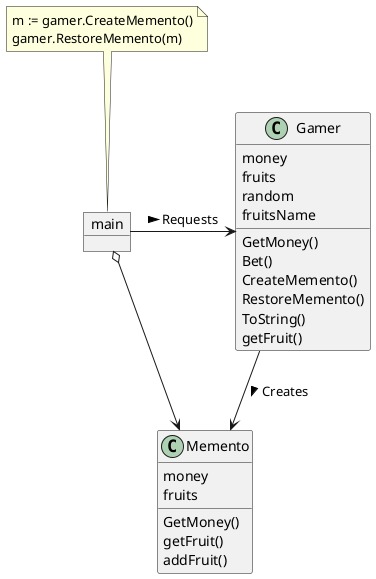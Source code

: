 @startuml
'https://plantuml.com/class-diagram

object main
note top of main
    m := gamer.CreateMemento()
    gamer.RestoreMemento(m)
end note
class Gamer {
    money
    fruits
    random
    fruitsName
    GetMoney()
    Bet()
    CreateMemento()
    RestoreMemento()
    ToString()
    getFruit()
}
class Memento {
    money
    fruits
    GetMoney()
    getFruit()
    addFruit()
}

main -> Gamer: Requests >
Gamer --> Memento: Creates >
main o--> Memento

@enduml